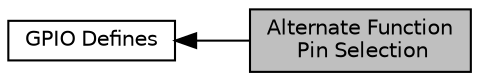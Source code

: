 digraph "Alternate Function Pin Selection"
{
  edge [fontname="Helvetica",fontsize="10",labelfontname="Helvetica",labelfontsize="10"];
  node [fontname="Helvetica",fontsize="10",shape=record];
  rankdir=LR;
  Node0 [label="Alternate Function\l Pin Selection",height=0.2,width=0.4,color="black", fillcolor="grey75", style="filled", fontcolor="black"];
  Node1 [label="GPIO Defines",height=0.2,width=0.4,color="black", fillcolor="white", style="filled",URL="$group__gpio__defines.html",tooltip="Defined Constants and Types for the STM32F4xx General Purpose I/O "];
  Node1->Node0 [shape=plaintext, dir="back", style="solid"];
}
